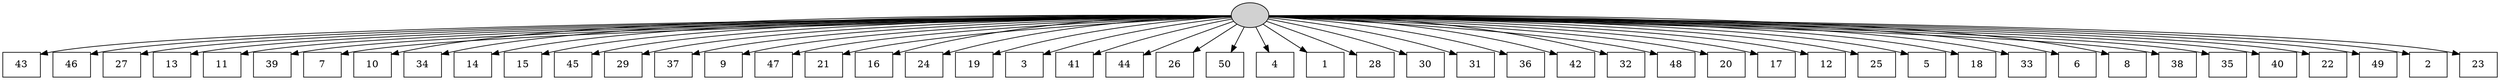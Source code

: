 digraph G {
0[style=filled, fillcolor=grey82, label=""];
1[shape=box,style=filled, fillcolor=white,label="43\n"];
2[shape=box,style=filled, fillcolor=white,label="46\n"];
3[shape=box,style=filled, fillcolor=white,label="27\n"];
4[shape=box,style=filled, fillcolor=white,label="13\n"];
5[shape=box,style=filled, fillcolor=white,label="11\n"];
6[shape=box,style=filled, fillcolor=white,label="39\n"];
7[shape=box,style=filled, fillcolor=white,label="7\n"];
8[shape=box,style=filled, fillcolor=white,label="10\n"];
9[shape=box,style=filled, fillcolor=white,label="34\n"];
10[shape=box,style=filled, fillcolor=white,label="14\n"];
11[shape=box,style=filled, fillcolor=white,label="15\n"];
12[shape=box,style=filled, fillcolor=white,label="45\n"];
13[shape=box,style=filled, fillcolor=white,label="29\n"];
14[shape=box,style=filled, fillcolor=white,label="37\n"];
15[shape=box,style=filled, fillcolor=white,label="9\n"];
16[shape=box,style=filled, fillcolor=white,label="47\n"];
17[shape=box,style=filled, fillcolor=white,label="21\n"];
18[shape=box,style=filled, fillcolor=white,label="16\n"];
19[shape=box,style=filled, fillcolor=white,label="24\n"];
20[shape=box,style=filled, fillcolor=white,label="19\n"];
21[shape=box,style=filled, fillcolor=white,label="3\n"];
22[shape=box,style=filled, fillcolor=white,label="41\n"];
23[shape=box,style=filled, fillcolor=white,label="44\n"];
24[shape=box,style=filled, fillcolor=white,label="26\n"];
25[shape=box,style=filled, fillcolor=white,label="50\n"];
26[shape=box,style=filled, fillcolor=white,label="4\n"];
27[shape=box,style=filled, fillcolor=white,label="1\n"];
28[shape=box,style=filled, fillcolor=white,label="28\n"];
29[shape=box,style=filled, fillcolor=white,label="30\n"];
30[shape=box,style=filled, fillcolor=white,label="31\n"];
31[shape=box,style=filled, fillcolor=white,label="36\n"];
32[shape=box,style=filled, fillcolor=white,label="42\n"];
33[shape=box,style=filled, fillcolor=white,label="32\n"];
34[shape=box,style=filled, fillcolor=white,label="48\n"];
35[shape=box,style=filled, fillcolor=white,label="20\n"];
36[shape=box,style=filled, fillcolor=white,label="17\n"];
37[shape=box,style=filled, fillcolor=white,label="12\n"];
38[shape=box,style=filled, fillcolor=white,label="25\n"];
39[shape=box,style=filled, fillcolor=white,label="5\n"];
40[shape=box,style=filled, fillcolor=white,label="18\n"];
41[shape=box,style=filled, fillcolor=white,label="33\n"];
42[shape=box,style=filled, fillcolor=white,label="6\n"];
43[shape=box,style=filled, fillcolor=white,label="8\n"];
44[shape=box,style=filled, fillcolor=white,label="38\n"];
45[shape=box,style=filled, fillcolor=white,label="35\n"];
46[shape=box,style=filled, fillcolor=white,label="40\n"];
47[shape=box,style=filled, fillcolor=white,label="22\n"];
48[shape=box,style=filled, fillcolor=white,label="49\n"];
49[shape=box,style=filled, fillcolor=white,label="2\n"];
50[shape=box,style=filled, fillcolor=white,label="23\n"];
0->1 ;
0->2 ;
0->3 ;
0->4 ;
0->5 ;
0->6 ;
0->7 ;
0->8 ;
0->9 ;
0->10 ;
0->11 ;
0->12 ;
0->13 ;
0->14 ;
0->15 ;
0->16 ;
0->17 ;
0->18 ;
0->19 ;
0->20 ;
0->21 ;
0->22 ;
0->23 ;
0->24 ;
0->25 ;
0->26 ;
0->27 ;
0->28 ;
0->29 ;
0->30 ;
0->31 ;
0->32 ;
0->33 ;
0->34 ;
0->35 ;
0->36 ;
0->37 ;
0->38 ;
0->39 ;
0->40 ;
0->41 ;
0->42 ;
0->43 ;
0->44 ;
0->45 ;
0->46 ;
0->47 ;
0->48 ;
0->49 ;
0->50 ;
}
